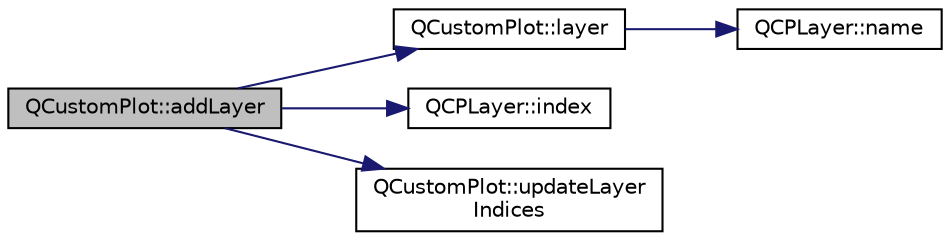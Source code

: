 digraph "QCustomPlot::addLayer"
{
  edge [fontname="Helvetica",fontsize="10",labelfontname="Helvetica",labelfontsize="10"];
  node [fontname="Helvetica",fontsize="10",shape=record];
  rankdir="LR";
  Node92 [label="QCustomPlot::addLayer",height=0.2,width=0.4,color="black", fillcolor="grey75", style="filled", fontcolor="black"];
  Node92 -> Node93 [color="midnightblue",fontsize="10",style="solid",fontname="Helvetica"];
  Node93 [label="QCustomPlot::layer",height=0.2,width=0.4,color="black", fillcolor="white", style="filled",URL="$dd/d9b/class_q_custom_plot.html#a0a96244e7773b242ef23c32b7bdfb159"];
  Node93 -> Node94 [color="midnightblue",fontsize="10",style="solid",fontname="Helvetica"];
  Node94 [label="QCPLayer::name",height=0.2,width=0.4,color="black", fillcolor="white", style="filled",URL="$d9/dfe/class_q_c_p_layer.html#a37806f662b50b588fb1029a14fc5ef50"];
  Node92 -> Node95 [color="midnightblue",fontsize="10",style="solid",fontname="Helvetica"];
  Node95 [label="QCPLayer::index",height=0.2,width=0.4,color="black", fillcolor="white", style="filled",URL="$d9/dfe/class_q_c_p_layer.html#ad322905c4700dcc7ceba63e011c730d2"];
  Node92 -> Node96 [color="midnightblue",fontsize="10",style="solid",fontname="Helvetica"];
  Node96 [label="QCustomPlot::updateLayer\lIndices",height=0.2,width=0.4,color="black", fillcolor="white", style="filled",URL="$dd/d9b/class_q_custom_plot.html#a7f1ca67a66d37b6d260a0b93de08f3bd"];
}
